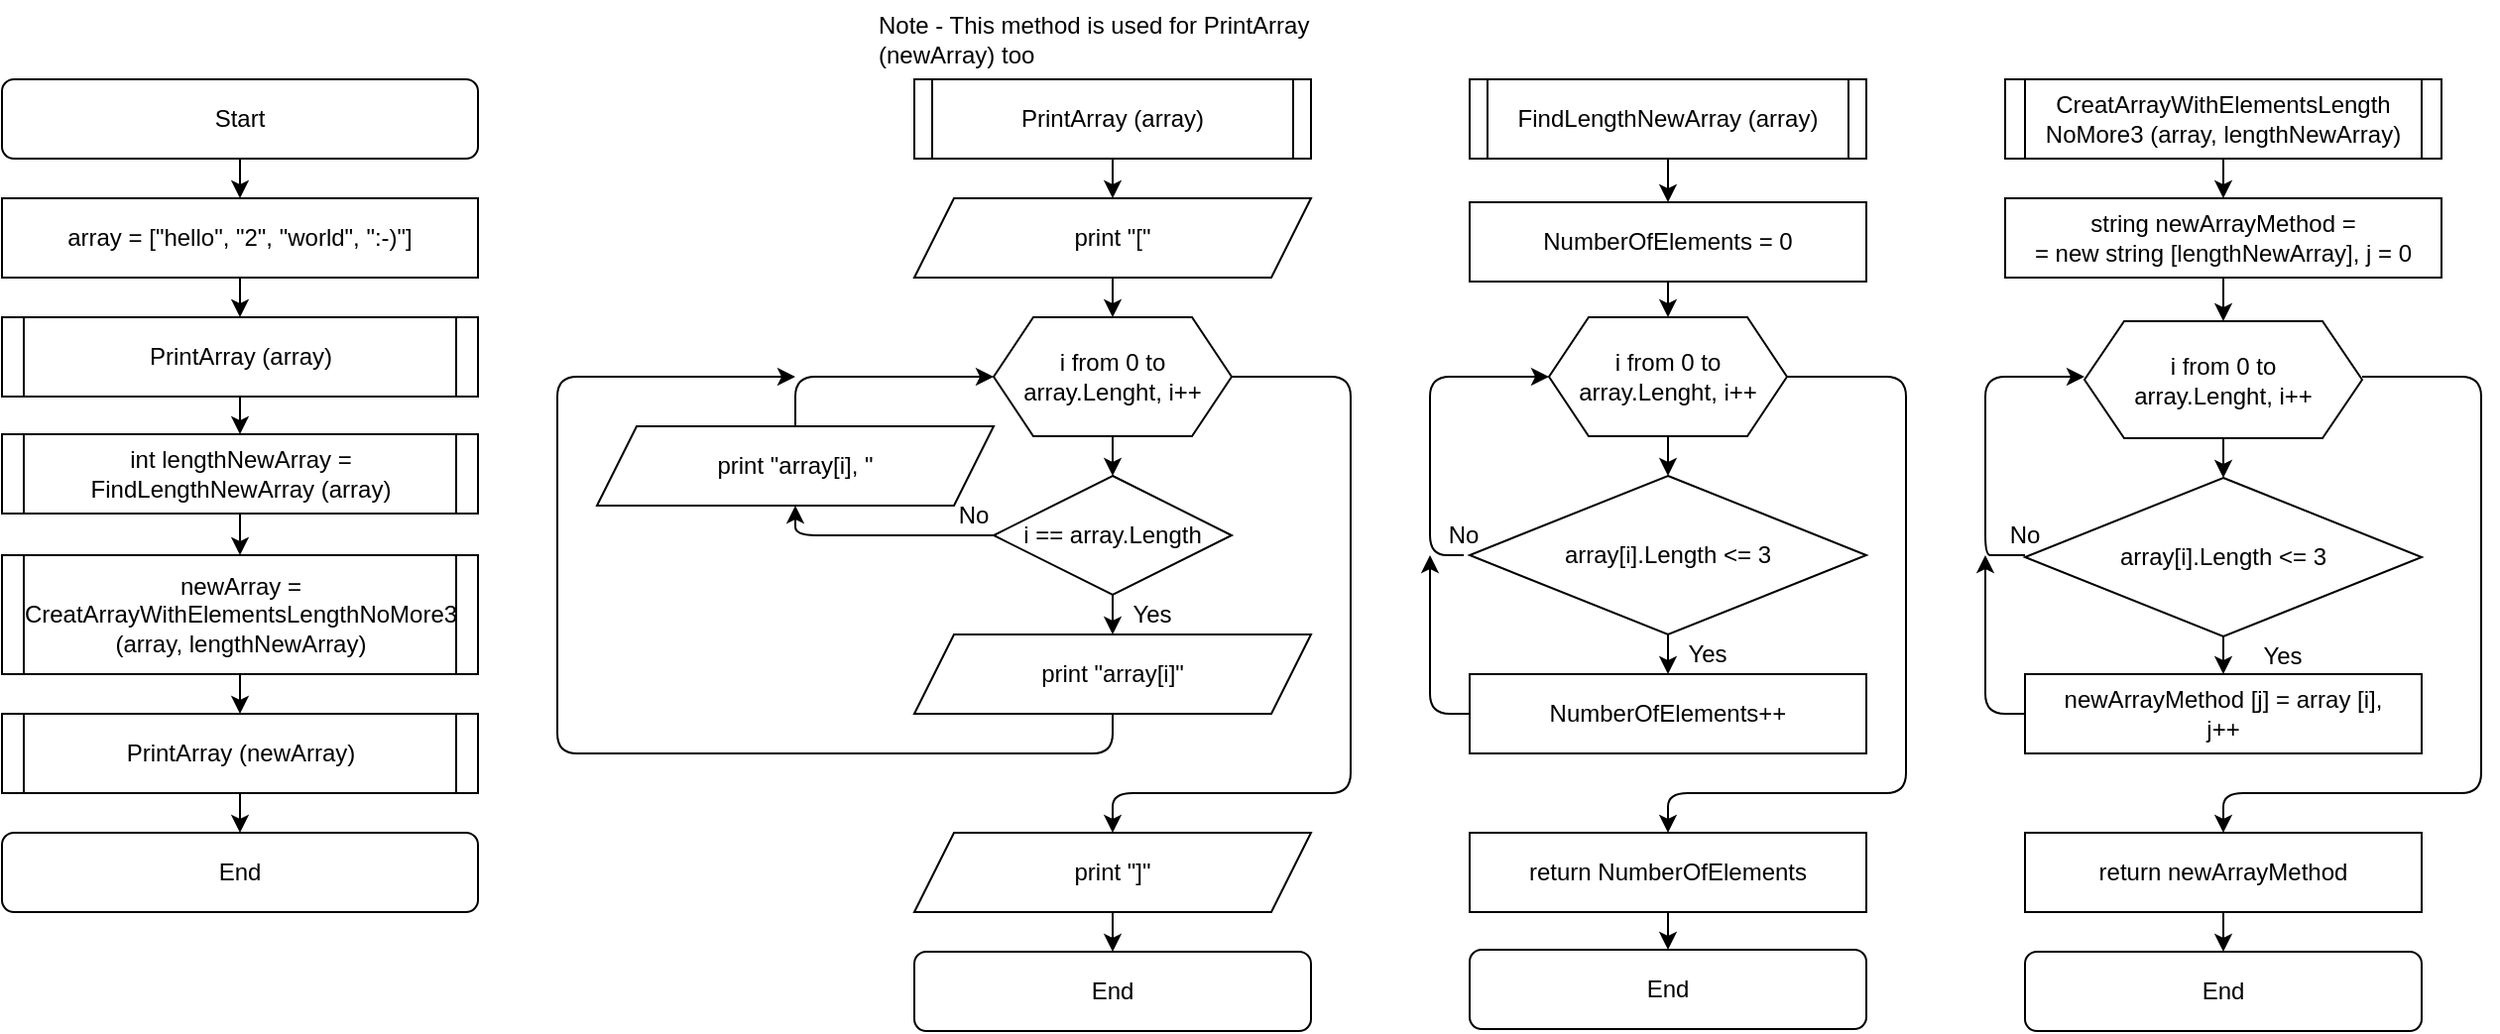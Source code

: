 <mxfile>
    <diagram id="3BhYl4R44DhxYdoZI2Xn" name="Страница 1">
        <mxGraphModel dx="1265" dy="708" grid="1" gridSize="10" guides="1" tooltips="1" connect="1" arrows="1" fold="1" page="1" pageScale="1" pageWidth="1654" pageHeight="1169" math="0" shadow="0">
            <root>
                <object label="" id="0">
                    <mxCell/>
                </object>
                <mxCell id="1" parent="0"/>
                <mxCell id="2" value="Start" style="rounded=1;whiteSpace=wrap;html=1;" parent="1" vertex="1">
                    <mxGeometry x="40" y="40" width="240" height="40" as="geometry"/>
                </mxCell>
                <mxCell id="4" value="newArray = CreatArrayWithElementsLengthNoMore3&lt;br&gt;(array, lengthNewArray)" style="shape=process;whiteSpace=wrap;html=1;backgroundOutline=1;size=0.045;" parent="1" vertex="1">
                    <mxGeometry x="40" y="280" width="240" height="60" as="geometry"/>
                </mxCell>
                <mxCell id="5" value="End" style="rounded=1;whiteSpace=wrap;html=1;" parent="1" vertex="1">
                    <mxGeometry x="40" y="420" width="240" height="40" as="geometry"/>
                </mxCell>
                <mxCell id="6" value="" style="endArrow=classic;html=1;exitX=0.5;exitY=1;exitDx=0;exitDy=0;entryX=0.5;entryY=0;entryDx=0;entryDy=0;" parent="1" source="2" target="58" edge="1">
                    <mxGeometry width="50" height="50" relative="1" as="geometry">
                        <mxPoint x="250" y="140" as="sourcePoint"/>
                        <mxPoint x="160" y="100" as="targetPoint"/>
                    </mxGeometry>
                </mxCell>
                <mxCell id="7" value="" style="endArrow=classic;html=1;entryX=0.5;entryY=0;entryDx=0;entryDy=0;exitX=0.5;exitY=1;exitDx=0;exitDy=0;" parent="1" source="4" target="10" edge="1">
                    <mxGeometry width="50" height="50" relative="1" as="geometry">
                        <mxPoint x="380" y="338" as="sourcePoint"/>
                        <mxPoint x="160" y="418" as="targetPoint"/>
                    </mxGeometry>
                </mxCell>
                <mxCell id="8" value="" style="endArrow=classic;html=1;exitX=0.5;exitY=1;exitDx=0;exitDy=0;entryX=0.5;entryY=0;entryDx=0;entryDy=0;" parent="1" source="10" target="5" edge="1">
                    <mxGeometry width="50" height="50" relative="1" as="geometry">
                        <mxPoint x="160" y="420" as="sourcePoint"/>
                        <mxPoint x="260" y="400" as="targetPoint"/>
                    </mxGeometry>
                </mxCell>
                <mxCell id="9" value="PrintArray (array)" style="shape=process;whiteSpace=wrap;html=1;backgroundOutline=1;size=0.045;" parent="1" vertex="1">
                    <mxGeometry x="40" y="160" width="240" height="40" as="geometry"/>
                </mxCell>
                <mxCell id="10" value="PrintArray (newArray)" style="shape=process;whiteSpace=wrap;html=1;backgroundOutline=1;size=0.045;" parent="1" vertex="1">
                    <mxGeometry x="40" y="360" width="240" height="40" as="geometry"/>
                </mxCell>
                <mxCell id="11" value="int lengthNewArray = FindLengthNewArray (array)" style="shape=process;whiteSpace=wrap;html=1;backgroundOutline=1;size=0.045;" parent="1" vertex="1">
                    <mxGeometry x="40" y="219" width="240" height="40" as="geometry"/>
                </mxCell>
                <mxCell id="12" value="" style="endArrow=classic;html=1;entryX=0.5;entryY=0;entryDx=0;entryDy=0;exitX=0.5;exitY=1;exitDx=0;exitDy=0;" parent="1" source="58" target="9" edge="1">
                    <mxGeometry width="50" height="50" relative="1" as="geometry">
                        <mxPoint x="170" y="150" as="sourcePoint"/>
                        <mxPoint x="340" y="348" as="targetPoint"/>
                    </mxGeometry>
                </mxCell>
                <mxCell id="13" value="" style="endArrow=classic;html=1;exitX=0.5;exitY=1;exitDx=0;exitDy=0;entryX=0.5;entryY=0;entryDx=0;entryDy=0;" parent="1" source="9" target="11" edge="1">
                    <mxGeometry width="50" height="50" relative="1" as="geometry">
                        <mxPoint x="300" y="398" as="sourcePoint"/>
                        <mxPoint x="350" y="348" as="targetPoint"/>
                    </mxGeometry>
                </mxCell>
                <mxCell id="14" value="" style="endArrow=classic;html=1;exitX=0.5;exitY=1;exitDx=0;exitDy=0;entryX=0.5;entryY=0;entryDx=0;entryDy=0;" parent="1" source="11" target="4" edge="1">
                    <mxGeometry width="50" height="50" relative="1" as="geometry">
                        <mxPoint x="280" y="398" as="sourcePoint"/>
                        <mxPoint x="330" y="348" as="targetPoint"/>
                    </mxGeometry>
                </mxCell>
                <mxCell id="15" value="&lt;span&gt;i from 0 to array.Lenght, i++&lt;/span&gt;" style="shape=hexagon;perimeter=hexagonPerimeter2;whiteSpace=wrap;html=1;fixedSize=1;" parent="1" vertex="1">
                    <mxGeometry x="540" y="160" width="120" height="60" as="geometry"/>
                </mxCell>
                <mxCell id="16" value="PrintArray (array)" style="shape=process;whiteSpace=wrap;html=1;backgroundOutline=1;size=0.045;" parent="1" vertex="1">
                    <mxGeometry x="500" y="40" width="200" height="40" as="geometry"/>
                </mxCell>
                <mxCell id="18" value="print &quot;array[i], &quot;" style="shape=parallelogram;perimeter=parallelogramPerimeter;whiteSpace=wrap;html=1;fixedSize=1;" parent="1" vertex="1">
                    <mxGeometry x="340" y="215" width="200" height="40" as="geometry"/>
                </mxCell>
                <mxCell id="20" value="End" style="rounded=1;whiteSpace=wrap;html=1;" parent="1" vertex="1">
                    <mxGeometry x="500" y="480" width="200" height="40" as="geometry"/>
                </mxCell>
                <mxCell id="23" value="Note - This method is used for PrintArray (newArray) too" style="text;html=1;strokeColor=none;fillColor=none;align=left;verticalAlign=middle;whiteSpace=wrap;rounded=0;" parent="1" vertex="1">
                    <mxGeometry x="480" width="240" height="40" as="geometry"/>
                </mxCell>
                <mxCell id="24" value="FindLengthNewArray (array)" style="shape=process;whiteSpace=wrap;html=1;backgroundOutline=1;size=0.045;" parent="1" vertex="1">
                    <mxGeometry x="780" y="40" width="200" height="40" as="geometry"/>
                </mxCell>
                <mxCell id="25" value="NumberOfElements = 0" style="rounded=0;whiteSpace=wrap;html=1;" parent="1" vertex="1">
                    <mxGeometry x="780" y="102" width="200" height="40" as="geometry"/>
                </mxCell>
                <mxCell id="26" value="&lt;span&gt;i from 0 to array.Lenght, i++&lt;/span&gt;" style="shape=hexagon;perimeter=hexagonPerimeter2;whiteSpace=wrap;html=1;fixedSize=1;" parent="1" vertex="1">
                    <mxGeometry x="820" y="160" width="120" height="60" as="geometry"/>
                </mxCell>
                <mxCell id="27" value="array[i].Length &amp;lt;= 3" style="rhombus;whiteSpace=wrap;html=1;" parent="1" vertex="1">
                    <mxGeometry x="780" y="240" width="200" height="80" as="geometry"/>
                </mxCell>
                <mxCell id="28" value="NumberOfElements++" style="rounded=0;whiteSpace=wrap;html=1;" parent="1" vertex="1">
                    <mxGeometry x="780" y="340" width="200" height="40" as="geometry"/>
                </mxCell>
                <mxCell id="29" value="" style="endArrow=classic;html=1;exitX=0.5;exitY=1;exitDx=0;exitDy=0;entryX=0.5;entryY=0;entryDx=0;entryDy=0;" parent="1" source="24" target="25" edge="1">
                    <mxGeometry width="50" height="50" relative="1" as="geometry">
                        <mxPoint x="1030" y="230" as="sourcePoint"/>
                        <mxPoint x="1080" y="180" as="targetPoint"/>
                    </mxGeometry>
                </mxCell>
                <mxCell id="30" value="" style="endArrow=classic;html=1;exitX=0.5;exitY=1;exitDx=0;exitDy=0;entryX=0.5;entryY=0;entryDx=0;entryDy=0;" parent="1" source="25" target="26" edge="1">
                    <mxGeometry width="50" height="50" relative="1" as="geometry">
                        <mxPoint x="1050" y="260" as="sourcePoint"/>
                        <mxPoint x="1100" y="210" as="targetPoint"/>
                    </mxGeometry>
                </mxCell>
                <mxCell id="31" value="" style="endArrow=classic;html=1;exitX=0.5;exitY=1;exitDx=0;exitDy=0;entryX=0.5;entryY=0;entryDx=0;entryDy=0;" parent="1" source="26" target="27" edge="1">
                    <mxGeometry width="50" height="50" relative="1" as="geometry">
                        <mxPoint x="1020" y="260" as="sourcePoint"/>
                        <mxPoint x="880" y="240" as="targetPoint"/>
                    </mxGeometry>
                </mxCell>
                <mxCell id="32" value="" style="endArrow=classic;html=1;exitX=0.5;exitY=1;exitDx=0;exitDy=0;entryX=0.5;entryY=0;entryDx=0;entryDy=0;" parent="1" source="27" target="28" edge="1">
                    <mxGeometry width="50" height="50" relative="1" as="geometry">
                        <mxPoint x="820" y="460" as="sourcePoint"/>
                        <mxPoint x="870" y="410" as="targetPoint"/>
                    </mxGeometry>
                </mxCell>
                <mxCell id="33" value="Yes" style="text;html=1;strokeColor=none;fillColor=none;align=center;verticalAlign=middle;whiteSpace=wrap;rounded=0;" parent="1" vertex="1">
                    <mxGeometry x="880" y="320" width="40" height="20" as="geometry"/>
                </mxCell>
                <mxCell id="34" value="No" style="text;html=1;strokeColor=none;fillColor=none;align=center;verticalAlign=middle;whiteSpace=wrap;rounded=0;" parent="1" vertex="1">
                    <mxGeometry x="757" y="260" width="40" height="20" as="geometry"/>
                </mxCell>
                <mxCell id="35" value="" style="endArrow=classic;html=1;entryX=0;entryY=0.5;entryDx=0;entryDy=0;exitX=0.5;exitY=1;exitDx=0;exitDy=0;" parent="1" source="34" target="26" edge="1">
                    <mxGeometry width="50" height="50" relative="1" as="geometry">
                        <mxPoint x="590" y="430" as="sourcePoint"/>
                        <mxPoint x="640" y="380" as="targetPoint"/>
                        <Array as="points">
                            <mxPoint x="760" y="280"/>
                            <mxPoint x="760" y="190"/>
                        </Array>
                    </mxGeometry>
                </mxCell>
                <mxCell id="36" value="" style="endArrow=classic;html=1;exitX=0;exitY=0.5;exitDx=0;exitDy=0;" parent="1" source="28" edge="1">
                    <mxGeometry width="50" height="50" relative="1" as="geometry">
                        <mxPoint x="630" y="430" as="sourcePoint"/>
                        <mxPoint x="760" y="280" as="targetPoint"/>
                        <Array as="points">
                            <mxPoint x="760" y="360"/>
                        </Array>
                    </mxGeometry>
                </mxCell>
                <mxCell id="37" value="End" style="rounded=1;whiteSpace=wrap;html=1;" parent="1" vertex="1">
                    <mxGeometry x="780" y="479" width="200" height="40" as="geometry"/>
                </mxCell>
                <mxCell id="38" value="" style="endArrow=classic;html=1;exitX=1;exitY=0.5;exitDx=0;exitDy=0;" parent="1" source="26" edge="1">
                    <mxGeometry width="50" height="50" relative="1" as="geometry">
                        <mxPoint x="1020" y="320" as="sourcePoint"/>
                        <mxPoint x="880" y="420" as="targetPoint"/>
                        <Array as="points">
                            <mxPoint x="1000" y="190"/>
                            <mxPoint x="1000" y="400"/>
                            <mxPoint x="880" y="400"/>
                        </Array>
                    </mxGeometry>
                </mxCell>
                <mxCell id="39" value="return NumberOfElements" style="rounded=0;whiteSpace=wrap;html=1;" parent="1" vertex="1">
                    <mxGeometry x="780" y="420" width="200" height="40" as="geometry"/>
                </mxCell>
                <mxCell id="40" value="" style="endArrow=classic;html=1;exitX=0.5;exitY=1;exitDx=0;exitDy=0;entryX=0.5;entryY=0;entryDx=0;entryDy=0;" parent="1" source="39" target="37" edge="1">
                    <mxGeometry width="50" height="50" relative="1" as="geometry">
                        <mxPoint x="660" y="520" as="sourcePoint"/>
                        <mxPoint x="710" y="470" as="targetPoint"/>
                    </mxGeometry>
                </mxCell>
                <mxCell id="41" value="CreatArrayWithElementsLength&lt;br&gt;NoMore3 (array, lengthNewArray)" style="shape=process;whiteSpace=wrap;html=1;backgroundOutline=1;size=0.045;" parent="1" vertex="1">
                    <mxGeometry x="1050" y="40" width="220" height="40" as="geometry"/>
                </mxCell>
                <mxCell id="42" value="&lt;span&gt;i from 0 to &lt;br&gt;array.Lenght, i++&lt;/span&gt;" style="shape=hexagon;perimeter=hexagonPerimeter2;whiteSpace=wrap;html=1;fixedSize=1;" parent="1" vertex="1">
                    <mxGeometry x="1090" y="162" width="140" height="59" as="geometry"/>
                </mxCell>
                <mxCell id="43" value="string newArrayMethod = &lt;br&gt;= new string [lengthNewArray], j = 0" style="rounded=0;whiteSpace=wrap;html=1;" parent="1" vertex="1">
                    <mxGeometry x="1050" y="100" width="220" height="40" as="geometry"/>
                </mxCell>
                <mxCell id="44" value="array[i].Length &amp;lt;= 3" style="rhombus;whiteSpace=wrap;html=1;" parent="1" vertex="1">
                    <mxGeometry x="1060" y="241" width="200" height="80" as="geometry"/>
                </mxCell>
                <mxCell id="45" value="newArrayMethod [j] = array [i],&lt;br&gt;j++" style="rounded=0;whiteSpace=wrap;html=1;" parent="1" vertex="1">
                    <mxGeometry x="1060" y="340" width="200" height="40" as="geometry"/>
                </mxCell>
                <mxCell id="46" value="Yes" style="text;html=1;strokeColor=none;fillColor=none;align=center;verticalAlign=middle;whiteSpace=wrap;rounded=0;" parent="1" vertex="1">
                    <mxGeometry x="1170" y="321" width="40" height="20" as="geometry"/>
                </mxCell>
                <mxCell id="47" value="" style="endArrow=classic;html=1;exitX=0.5;exitY=1;exitDx=0;exitDy=0;entryX=0.5;entryY=0;entryDx=0;entryDy=0;" parent="1" source="41" target="43" edge="1">
                    <mxGeometry width="50" height="50" relative="1" as="geometry">
                        <mxPoint x="1010" y="230" as="sourcePoint"/>
                        <mxPoint x="1060" y="180" as="targetPoint"/>
                    </mxGeometry>
                </mxCell>
                <mxCell id="48" value="" style="endArrow=classic;html=1;exitX=0.5;exitY=1;exitDx=0;exitDy=0;entryX=0.5;entryY=0;entryDx=0;entryDy=0;" parent="1" source="43" target="42" edge="1">
                    <mxGeometry width="50" height="50" relative="1" as="geometry">
                        <mxPoint x="1050" y="200" as="sourcePoint"/>
                        <mxPoint x="1100" y="150" as="targetPoint"/>
                    </mxGeometry>
                </mxCell>
                <mxCell id="49" value="" style="endArrow=classic;html=1;exitX=0.5;exitY=1;exitDx=0;exitDy=0;entryX=0.5;entryY=0;entryDx=0;entryDy=0;" parent="1" source="42" target="44" edge="1">
                    <mxGeometry width="50" height="50" relative="1" as="geometry">
                        <mxPoint x="1020" y="260" as="sourcePoint"/>
                        <mxPoint x="1070" y="210" as="targetPoint"/>
                    </mxGeometry>
                </mxCell>
                <mxCell id="50" value="No" style="text;html=1;strokeColor=none;fillColor=none;align=center;verticalAlign=middle;whiteSpace=wrap;rounded=0;" parent="1" vertex="1">
                    <mxGeometry x="1040" y="260" width="40" height="20" as="geometry"/>
                </mxCell>
                <mxCell id="51" value="" style="endArrow=classic;html=1;entryX=0;entryY=0.5;entryDx=0;entryDy=0;exitX=0.5;exitY=1;exitDx=0;exitDy=0;" parent="1" source="50" edge="1">
                    <mxGeometry width="50" height="50" relative="1" as="geometry">
                        <mxPoint x="1047" y="280" as="sourcePoint"/>
                        <mxPoint x="1090" y="190" as="targetPoint"/>
                        <Array as="points">
                            <mxPoint x="1050" y="280"/>
                            <mxPoint x="1040" y="280"/>
                            <mxPoint x="1040" y="240"/>
                            <mxPoint x="1040" y="190"/>
                        </Array>
                    </mxGeometry>
                </mxCell>
                <mxCell id="52" value="" style="endArrow=classic;html=1;exitX=0.5;exitY=1;exitDx=0;exitDy=0;entryX=0.5;entryY=0;entryDx=0;entryDy=0;" parent="1" source="44" target="45" edge="1">
                    <mxGeometry width="50" height="50" relative="1" as="geometry">
                        <mxPoint x="1110" y="480" as="sourcePoint"/>
                        <mxPoint x="1160" y="430" as="targetPoint"/>
                    </mxGeometry>
                </mxCell>
                <mxCell id="53" value="" style="endArrow=classic;html=1;exitX=0;exitY=0.5;exitDx=0;exitDy=0;" parent="1" source="45" edge="1">
                    <mxGeometry width="50" height="50" relative="1" as="geometry">
                        <mxPoint x="1020" y="480" as="sourcePoint"/>
                        <mxPoint x="1040" y="280" as="targetPoint"/>
                        <Array as="points">
                            <mxPoint x="1040" y="360"/>
                        </Array>
                    </mxGeometry>
                </mxCell>
                <mxCell id="54" value="return newArrayMethod" style="rounded=0;whiteSpace=wrap;html=1;" parent="1" vertex="1">
                    <mxGeometry x="1060" y="420" width="200" height="40" as="geometry"/>
                </mxCell>
                <mxCell id="55" value="" style="endArrow=classic;html=1;exitX=1;exitY=0.5;exitDx=0;exitDy=0;entryX=0.5;entryY=0;entryDx=0;entryDy=0;" parent="1" target="54" edge="1">
                    <mxGeometry width="50" height="50" relative="1" as="geometry">
                        <mxPoint x="1230" y="190" as="sourcePoint"/>
                        <mxPoint x="1170" y="420" as="targetPoint"/>
                        <Array as="points">
                            <mxPoint x="1290" y="190"/>
                            <mxPoint x="1290" y="400"/>
                            <mxPoint x="1160" y="400"/>
                        </Array>
                    </mxGeometry>
                </mxCell>
                <mxCell id="56" value="End" style="rounded=1;whiteSpace=wrap;html=1;" parent="1" vertex="1">
                    <mxGeometry x="1060" y="480" width="200" height="40" as="geometry"/>
                </mxCell>
                <mxCell id="57" value="" style="endArrow=classic;html=1;exitX=0.5;exitY=1;exitDx=0;exitDy=0;entryX=0.5;entryY=0;entryDx=0;entryDy=0;" parent="1" source="54" target="56" edge="1">
                    <mxGeometry width="50" height="50" relative="1" as="geometry">
                        <mxPoint x="1200" y="600" as="sourcePoint"/>
                        <mxPoint x="1250" y="550" as="targetPoint"/>
                    </mxGeometry>
                </mxCell>
                <mxCell id="58" value="&lt;span&gt;array =&lt;/span&gt;&lt;span&gt;&amp;nbsp;[&quot;hello&quot;, &quot;2&quot;, &quot;world&quot;, &quot;:-)&quot;]&lt;/span&gt;" style="rounded=0;whiteSpace=wrap;html=1;" vertex="1" parent="1">
                    <mxGeometry x="40" y="100" width="240" height="40" as="geometry"/>
                </mxCell>
                <mxCell id="60" value="print &quot;[&quot;" style="shape=parallelogram;perimeter=parallelogramPerimeter;whiteSpace=wrap;html=1;fixedSize=1;" vertex="1" parent="1">
                    <mxGeometry x="500" y="100" width="200" height="40" as="geometry"/>
                </mxCell>
                <mxCell id="61" value="" style="endArrow=classic;html=1;exitX=0.5;exitY=1;exitDx=0;exitDy=0;entryX=0.5;entryY=0;entryDx=0;entryDy=0;" edge="1" parent="1" source="16" target="60">
                    <mxGeometry width="50" height="50" relative="1" as="geometry">
                        <mxPoint x="450" y="140" as="sourcePoint"/>
                        <mxPoint x="500" y="90" as="targetPoint"/>
                    </mxGeometry>
                </mxCell>
                <mxCell id="62" value="" style="endArrow=classic;html=1;exitX=0.5;exitY=1;exitDx=0;exitDy=0;entryX=0.5;entryY=0;entryDx=0;entryDy=0;" edge="1" parent="1" source="60" target="15">
                    <mxGeometry width="50" height="50" relative="1" as="geometry">
                        <mxPoint x="450" y="190" as="sourcePoint"/>
                        <mxPoint x="500" y="140" as="targetPoint"/>
                    </mxGeometry>
                </mxCell>
                <mxCell id="63" value="i == array.Length" style="rhombus;whiteSpace=wrap;html=1;" vertex="1" parent="1">
                    <mxGeometry x="540" y="240" width="120" height="60" as="geometry"/>
                </mxCell>
                <mxCell id="64" value="" style="endArrow=classic;html=1;exitX=0.5;exitY=1;exitDx=0;exitDy=0;entryX=0.5;entryY=0;entryDx=0;entryDy=0;" edge="1" parent="1" source="15" target="63">
                    <mxGeometry width="50" height="50" relative="1" as="geometry">
                        <mxPoint x="540" y="380" as="sourcePoint"/>
                        <mxPoint x="590" y="330" as="targetPoint"/>
                    </mxGeometry>
                </mxCell>
                <mxCell id="65" value="print &quot;array[i]&quot;" style="shape=parallelogram;perimeter=parallelogramPerimeter;whiteSpace=wrap;html=1;fixedSize=1;" vertex="1" parent="1">
                    <mxGeometry x="500" y="320" width="200" height="40" as="geometry"/>
                </mxCell>
                <mxCell id="66" value="" style="endArrow=classic;html=1;exitX=0.5;exitY=1;exitDx=0;exitDy=0;entryX=0.5;entryY=0;entryDx=0;entryDy=0;" edge="1" parent="1" source="63" target="65">
                    <mxGeometry width="50" height="50" relative="1" as="geometry">
                        <mxPoint x="570" y="420" as="sourcePoint"/>
                        <mxPoint x="620" y="370" as="targetPoint"/>
                    </mxGeometry>
                </mxCell>
                <mxCell id="68" value="Yes" style="text;html=1;strokeColor=none;fillColor=none;align=center;verticalAlign=middle;whiteSpace=wrap;rounded=0;" vertex="1" parent="1">
                    <mxGeometry x="600" y="300" width="40" height="20" as="geometry"/>
                </mxCell>
                <mxCell id="69" value="No" style="text;html=1;strokeColor=none;fillColor=none;align=center;verticalAlign=middle;whiteSpace=wrap;rounded=0;" vertex="1" parent="1">
                    <mxGeometry x="510" y="250" width="40" height="20" as="geometry"/>
                </mxCell>
                <mxCell id="70" value="" style="endArrow=classic;html=1;exitX=0.75;exitY=1;exitDx=0;exitDy=0;entryX=0.5;entryY=1;entryDx=0;entryDy=0;" edge="1" parent="1" source="69" target="18">
                    <mxGeometry width="50" height="50" relative="1" as="geometry">
                        <mxPoint x="410" y="370" as="sourcePoint"/>
                        <mxPoint x="420" y="290" as="targetPoint"/>
                        <Array as="points">
                            <mxPoint x="440" y="270"/>
                        </Array>
                    </mxGeometry>
                </mxCell>
                <mxCell id="71" value="" style="endArrow=classic;html=1;exitX=0.5;exitY=0;exitDx=0;exitDy=0;entryX=0;entryY=0.5;entryDx=0;entryDy=0;" edge="1" parent="1" source="18" target="15">
                    <mxGeometry width="50" height="50" relative="1" as="geometry">
                        <mxPoint x="370" y="220" as="sourcePoint"/>
                        <mxPoint x="420" y="170" as="targetPoint"/>
                        <Array as="points">
                            <mxPoint x="440" y="190"/>
                        </Array>
                    </mxGeometry>
                </mxCell>
                <mxCell id="72" value="" style="endArrow=classic;html=1;exitX=0.5;exitY=1;exitDx=0;exitDy=0;" edge="1" parent="1" source="65">
                    <mxGeometry width="50" height="50" relative="1" as="geometry">
                        <mxPoint x="400" y="400" as="sourcePoint"/>
                        <mxPoint x="440" y="190" as="targetPoint"/>
                        <Array as="points">
                            <mxPoint x="600" y="380"/>
                            <mxPoint x="320" y="380"/>
                            <mxPoint x="320" y="290"/>
                            <mxPoint x="320" y="190"/>
                        </Array>
                    </mxGeometry>
                </mxCell>
                <mxCell id="73" value="print &quot;]&quot;" style="shape=parallelogram;perimeter=parallelogramPerimeter;whiteSpace=wrap;html=1;fixedSize=1;" vertex="1" parent="1">
                    <mxGeometry x="500" y="420" width="200" height="40" as="geometry"/>
                </mxCell>
                <mxCell id="74" value="" style="endArrow=classic;html=1;exitX=1;exitY=0.5;exitDx=0;exitDy=0;entryX=0.5;entryY=0;entryDx=0;entryDy=0;" edge="1" parent="1" source="15" target="73">
                    <mxGeometry width="50" height="50" relative="1" as="geometry">
                        <mxPoint x="380" y="470" as="sourcePoint"/>
                        <mxPoint x="430" y="420" as="targetPoint"/>
                        <Array as="points">
                            <mxPoint x="720" y="190"/>
                            <mxPoint x="720" y="400"/>
                            <mxPoint x="600" y="400"/>
                        </Array>
                    </mxGeometry>
                </mxCell>
                <mxCell id="75" value="" style="endArrow=classic;html=1;exitX=0.5;exitY=1;exitDx=0;exitDy=0;entryX=0.5;entryY=0;entryDx=0;entryDy=0;" edge="1" parent="1" source="73" target="20">
                    <mxGeometry width="50" height="50" relative="1" as="geometry">
                        <mxPoint x="390" y="510" as="sourcePoint"/>
                        <mxPoint x="440" y="460" as="targetPoint"/>
                    </mxGeometry>
                </mxCell>
            </root>
        </mxGraphModel>
    </diagram>
</mxfile>